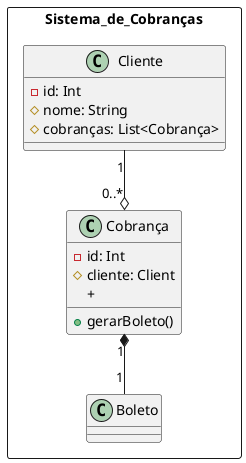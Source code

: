 @startuml sisDeCobrança
  package Sistema_de_Cobranças <<rectangle>> {
    class Cliente {
      - id: Int
      # nome: String
      # cobranças: List<Cobrança>
    }
    class Cobrança {
      - id: Int
      # cliente: Client
      + gerarBoleto()
      + 
    }
    Cliente "1" --o "0..*" Cobrança
    class Boleto {}
    Cobrança "1" *-- "1" Boleto
  }
@enduml
